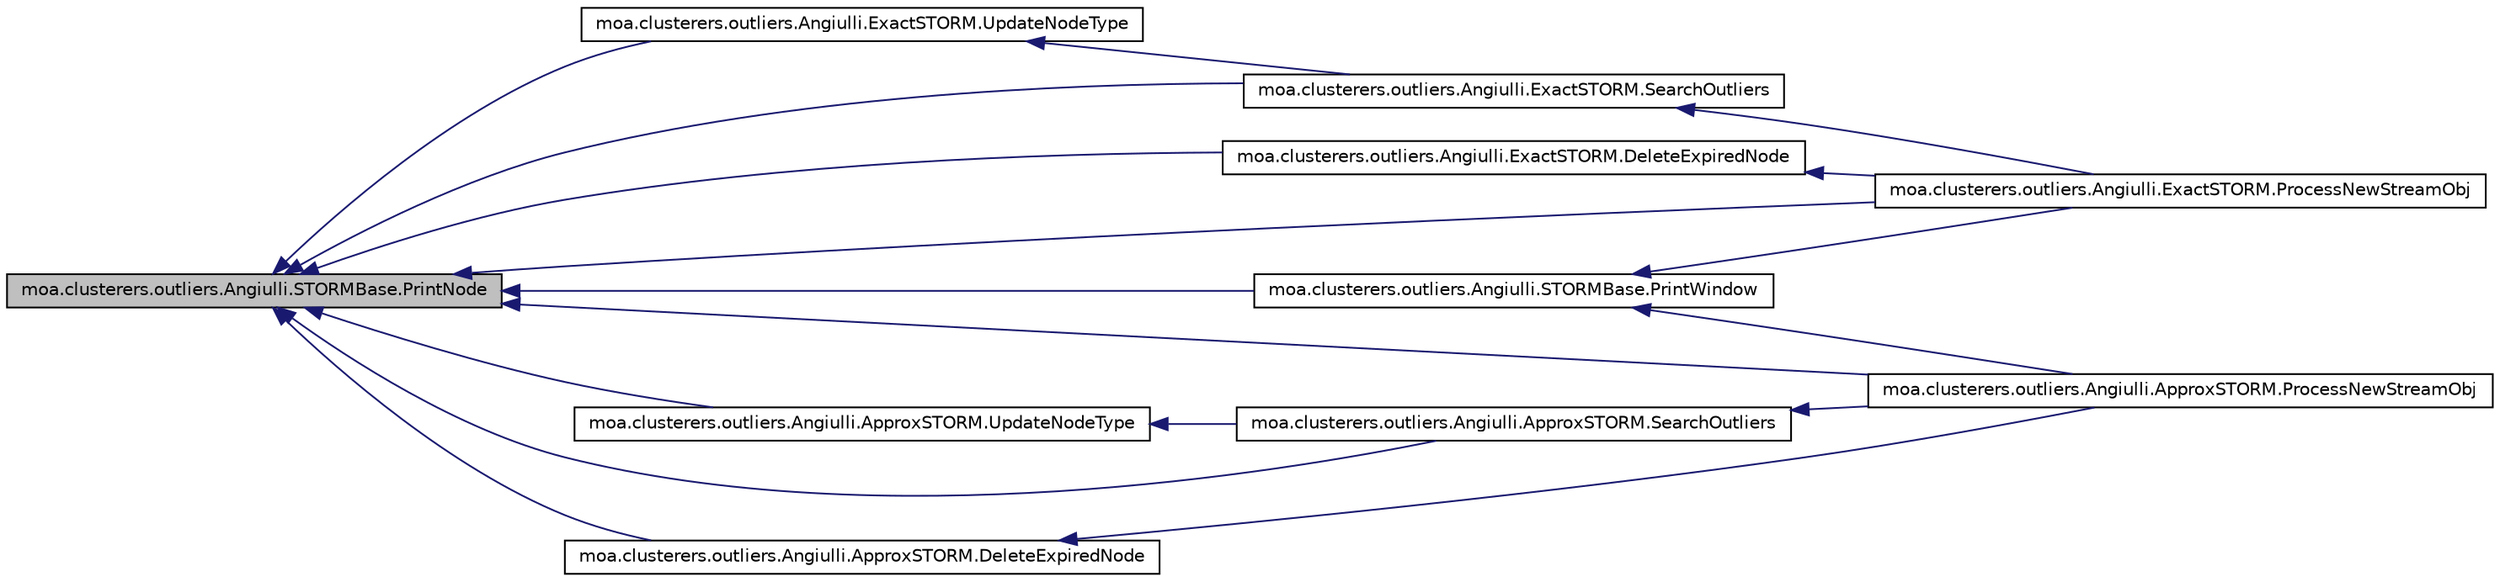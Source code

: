 digraph G
{
  edge [fontname="Helvetica",fontsize="10",labelfontname="Helvetica",labelfontsize="10"];
  node [fontname="Helvetica",fontsize="10",shape=record];
  rankdir=LR;
  Node1 [label="moa.clusterers.outliers.Angiulli.STORMBase.PrintNode",height=0.2,width=0.4,color="black", fillcolor="grey75", style="filled" fontcolor="black"];
  Node1 -> Node2 [dir=back,color="midnightblue",fontsize="10",style="solid",fontname="Helvetica"];
  Node2 [label="moa.clusterers.outliers.Angiulli.ExactSTORM.DeleteExpiredNode",height=0.2,width=0.4,color="black", fillcolor="white", style="filled",URL="$classmoa_1_1clusterers_1_1outliers_1_1Angiulli_1_1ExactSTORM.html#a8bb60c08fdf0d7bd1e67f7be778e981a"];
  Node2 -> Node3 [dir=back,color="midnightblue",fontsize="10",style="solid",fontname="Helvetica"];
  Node3 [label="moa.clusterers.outliers.Angiulli.ExactSTORM.ProcessNewStreamObj",height=0.2,width=0.4,color="black", fillcolor="white", style="filled",URL="$classmoa_1_1clusterers_1_1outliers_1_1Angiulli_1_1ExactSTORM.html#a32ecccf2dceedcde275ec96a7c40b97a"];
  Node1 -> Node4 [dir=back,color="midnightblue",fontsize="10",style="solid",fontname="Helvetica"];
  Node4 [label="moa.clusterers.outliers.Angiulli.ApproxSTORM.DeleteExpiredNode",height=0.2,width=0.4,color="black", fillcolor="white", style="filled",URL="$classmoa_1_1clusterers_1_1outliers_1_1Angiulli_1_1ApproxSTORM.html#ad046609313659e746553238a319a4d18"];
  Node4 -> Node5 [dir=back,color="midnightblue",fontsize="10",style="solid",fontname="Helvetica"];
  Node5 [label="moa.clusterers.outliers.Angiulli.ApproxSTORM.ProcessNewStreamObj",height=0.2,width=0.4,color="black", fillcolor="white", style="filled",URL="$classmoa_1_1clusterers_1_1outliers_1_1Angiulli_1_1ApproxSTORM.html#acc0b69f260cd4af50a0d24869a001c21"];
  Node1 -> Node6 [dir=back,color="midnightblue",fontsize="10",style="solid",fontname="Helvetica"];
  Node6 [label="moa.clusterers.outliers.Angiulli.STORMBase.PrintWindow",height=0.2,width=0.4,color="black", fillcolor="white", style="filled",URL="$classmoa_1_1clusterers_1_1outliers_1_1Angiulli_1_1STORMBase.html#a7910636b861f6af2ba43fefaf199e7ce"];
  Node6 -> Node3 [dir=back,color="midnightblue",fontsize="10",style="solid",fontname="Helvetica"];
  Node6 -> Node5 [dir=back,color="midnightblue",fontsize="10",style="solid",fontname="Helvetica"];
  Node1 -> Node3 [dir=back,color="midnightblue",fontsize="10",style="solid",fontname="Helvetica"];
  Node1 -> Node5 [dir=back,color="midnightblue",fontsize="10",style="solid",fontname="Helvetica"];
  Node1 -> Node7 [dir=back,color="midnightblue",fontsize="10",style="solid",fontname="Helvetica"];
  Node7 [label="moa.clusterers.outliers.Angiulli.ExactSTORM.SearchOutliers",height=0.2,width=0.4,color="black", fillcolor="white", style="filled",URL="$classmoa_1_1clusterers_1_1outliers_1_1Angiulli_1_1ExactSTORM.html#a0cdb4265db363561056a4237a4066297"];
  Node7 -> Node3 [dir=back,color="midnightblue",fontsize="10",style="solid",fontname="Helvetica"];
  Node1 -> Node8 [dir=back,color="midnightblue",fontsize="10",style="solid",fontname="Helvetica"];
  Node8 [label="moa.clusterers.outliers.Angiulli.ApproxSTORM.SearchOutliers",height=0.2,width=0.4,color="black", fillcolor="white", style="filled",URL="$classmoa_1_1clusterers_1_1outliers_1_1Angiulli_1_1ApproxSTORM.html#a300a2c728fa91e0edb5ee5be82decba5"];
  Node8 -> Node5 [dir=back,color="midnightblue",fontsize="10",style="solid",fontname="Helvetica"];
  Node1 -> Node9 [dir=back,color="midnightblue",fontsize="10",style="solid",fontname="Helvetica"];
  Node9 [label="moa.clusterers.outliers.Angiulli.ExactSTORM.UpdateNodeType",height=0.2,width=0.4,color="black", fillcolor="white", style="filled",URL="$classmoa_1_1clusterers_1_1outliers_1_1Angiulli_1_1ExactSTORM.html#a350a017c394af9bb93a708b9d1034825"];
  Node9 -> Node7 [dir=back,color="midnightblue",fontsize="10",style="solid",fontname="Helvetica"];
  Node1 -> Node10 [dir=back,color="midnightblue",fontsize="10",style="solid",fontname="Helvetica"];
  Node10 [label="moa.clusterers.outliers.Angiulli.ApproxSTORM.UpdateNodeType",height=0.2,width=0.4,color="black", fillcolor="white", style="filled",URL="$classmoa_1_1clusterers_1_1outliers_1_1Angiulli_1_1ApproxSTORM.html#abd722244f1397d8d5f067eaaded6cbf3"];
  Node10 -> Node8 [dir=back,color="midnightblue",fontsize="10",style="solid",fontname="Helvetica"];
}

